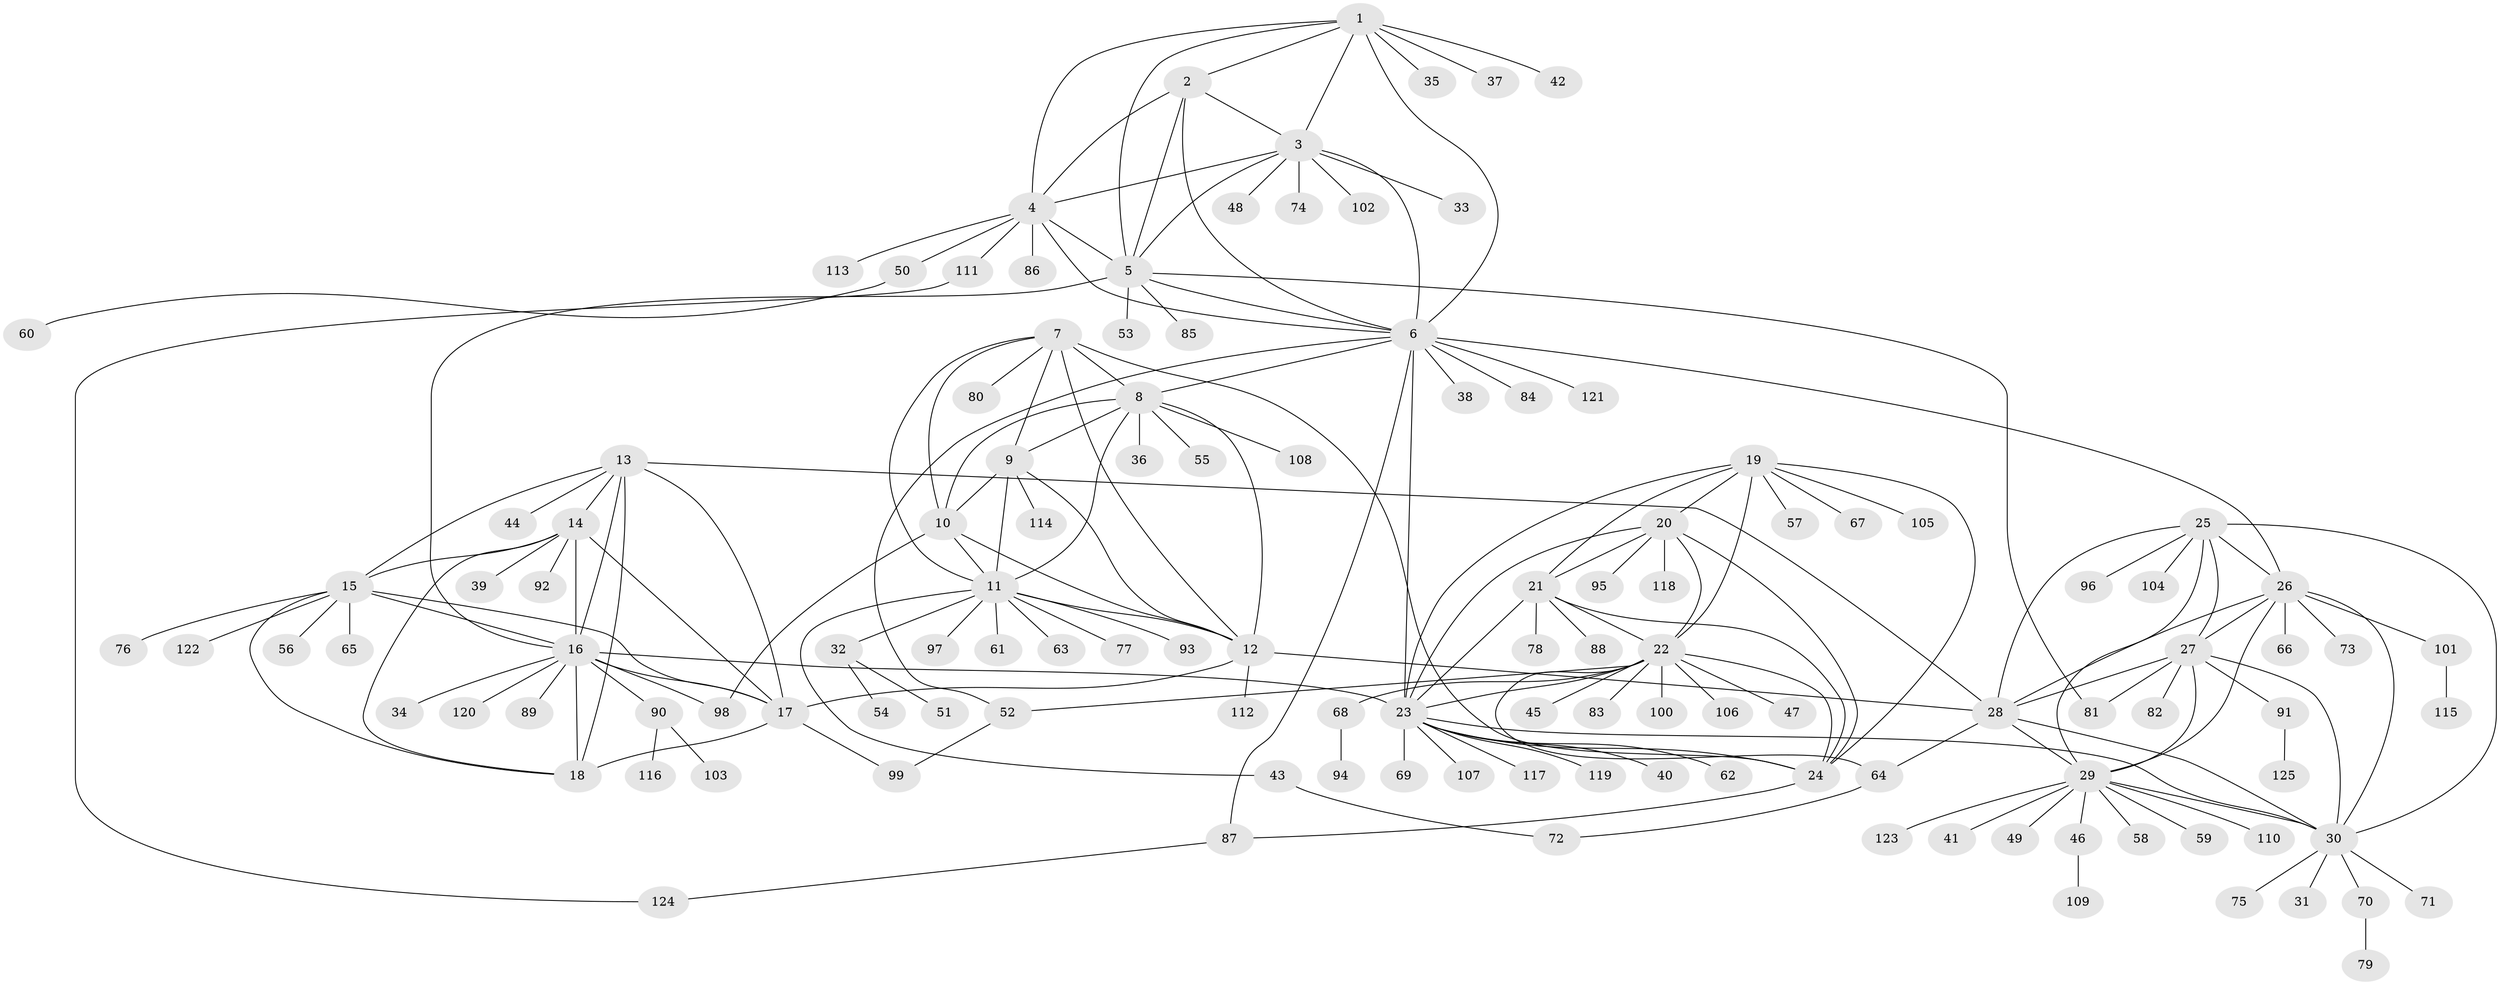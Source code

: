 // Generated by graph-tools (version 1.1) at 2025/11/02/27/25 16:11:34]
// undirected, 125 vertices, 188 edges
graph export_dot {
graph [start="1"]
  node [color=gray90,style=filled];
  1;
  2;
  3;
  4;
  5;
  6;
  7;
  8;
  9;
  10;
  11;
  12;
  13;
  14;
  15;
  16;
  17;
  18;
  19;
  20;
  21;
  22;
  23;
  24;
  25;
  26;
  27;
  28;
  29;
  30;
  31;
  32;
  33;
  34;
  35;
  36;
  37;
  38;
  39;
  40;
  41;
  42;
  43;
  44;
  45;
  46;
  47;
  48;
  49;
  50;
  51;
  52;
  53;
  54;
  55;
  56;
  57;
  58;
  59;
  60;
  61;
  62;
  63;
  64;
  65;
  66;
  67;
  68;
  69;
  70;
  71;
  72;
  73;
  74;
  75;
  76;
  77;
  78;
  79;
  80;
  81;
  82;
  83;
  84;
  85;
  86;
  87;
  88;
  89;
  90;
  91;
  92;
  93;
  94;
  95;
  96;
  97;
  98;
  99;
  100;
  101;
  102;
  103;
  104;
  105;
  106;
  107;
  108;
  109;
  110;
  111;
  112;
  113;
  114;
  115;
  116;
  117;
  118;
  119;
  120;
  121;
  122;
  123;
  124;
  125;
  1 -- 2;
  1 -- 3;
  1 -- 4;
  1 -- 5;
  1 -- 6;
  1 -- 35;
  1 -- 37;
  1 -- 42;
  2 -- 3;
  2 -- 4;
  2 -- 5;
  2 -- 6;
  3 -- 4;
  3 -- 5;
  3 -- 6;
  3 -- 33;
  3 -- 48;
  3 -- 74;
  3 -- 102;
  4 -- 5;
  4 -- 6;
  4 -- 50;
  4 -- 86;
  4 -- 111;
  4 -- 113;
  5 -- 6;
  5 -- 16;
  5 -- 53;
  5 -- 81;
  5 -- 85;
  6 -- 8;
  6 -- 23;
  6 -- 26;
  6 -- 38;
  6 -- 52;
  6 -- 84;
  6 -- 87;
  6 -- 121;
  7 -- 8;
  7 -- 9;
  7 -- 10;
  7 -- 11;
  7 -- 12;
  7 -- 24;
  7 -- 80;
  8 -- 9;
  8 -- 10;
  8 -- 11;
  8 -- 12;
  8 -- 36;
  8 -- 55;
  8 -- 108;
  9 -- 10;
  9 -- 11;
  9 -- 12;
  9 -- 114;
  10 -- 11;
  10 -- 12;
  10 -- 98;
  11 -- 12;
  11 -- 32;
  11 -- 43;
  11 -- 61;
  11 -- 63;
  11 -- 77;
  11 -- 93;
  11 -- 97;
  12 -- 17;
  12 -- 28;
  12 -- 112;
  13 -- 14;
  13 -- 15;
  13 -- 16;
  13 -- 17;
  13 -- 18;
  13 -- 28;
  13 -- 44;
  14 -- 15;
  14 -- 16;
  14 -- 17;
  14 -- 18;
  14 -- 39;
  14 -- 92;
  15 -- 16;
  15 -- 17;
  15 -- 18;
  15 -- 56;
  15 -- 65;
  15 -- 76;
  15 -- 122;
  16 -- 17;
  16 -- 18;
  16 -- 23;
  16 -- 34;
  16 -- 89;
  16 -- 90;
  16 -- 98;
  16 -- 120;
  17 -- 18;
  17 -- 99;
  19 -- 20;
  19 -- 21;
  19 -- 22;
  19 -- 23;
  19 -- 24;
  19 -- 57;
  19 -- 67;
  19 -- 105;
  20 -- 21;
  20 -- 22;
  20 -- 23;
  20 -- 24;
  20 -- 95;
  20 -- 118;
  21 -- 22;
  21 -- 23;
  21 -- 24;
  21 -- 78;
  21 -- 88;
  22 -- 23;
  22 -- 24;
  22 -- 45;
  22 -- 47;
  22 -- 52;
  22 -- 64;
  22 -- 68;
  22 -- 83;
  22 -- 100;
  22 -- 106;
  23 -- 24;
  23 -- 30;
  23 -- 40;
  23 -- 62;
  23 -- 69;
  23 -- 107;
  23 -- 117;
  23 -- 119;
  24 -- 87;
  25 -- 26;
  25 -- 27;
  25 -- 28;
  25 -- 29;
  25 -- 30;
  25 -- 96;
  25 -- 104;
  26 -- 27;
  26 -- 28;
  26 -- 29;
  26 -- 30;
  26 -- 66;
  26 -- 73;
  26 -- 101;
  27 -- 28;
  27 -- 29;
  27 -- 30;
  27 -- 81;
  27 -- 82;
  27 -- 91;
  28 -- 29;
  28 -- 30;
  28 -- 64;
  29 -- 30;
  29 -- 41;
  29 -- 46;
  29 -- 49;
  29 -- 58;
  29 -- 59;
  29 -- 110;
  29 -- 123;
  30 -- 31;
  30 -- 70;
  30 -- 71;
  30 -- 75;
  32 -- 51;
  32 -- 54;
  43 -- 72;
  46 -- 109;
  50 -- 60;
  52 -- 99;
  64 -- 72;
  68 -- 94;
  70 -- 79;
  87 -- 124;
  90 -- 103;
  90 -- 116;
  91 -- 125;
  101 -- 115;
  111 -- 124;
}
